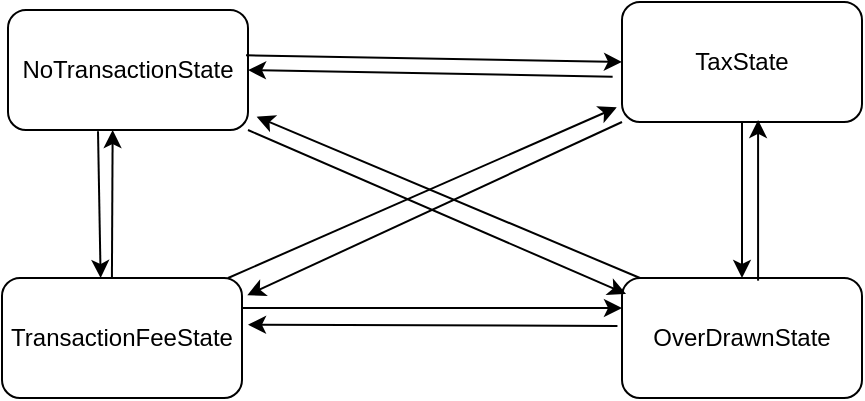 <mxfile version="20.8.16" type="device"><diagram name="第 1 页" id="LD7dwGB-QAsHBedKv0pJ"><mxGraphModel dx="1446" dy="809" grid="0" gridSize="10" guides="0" tooltips="1" connect="1" arrows="1" fold="1" page="1" pageScale="1" pageWidth="827" pageHeight="1169" math="0" shadow="0"><root><mxCell id="0"/><mxCell id="1" parent="0"/><mxCell id="TukhBagVGf6KOfZqLWNW-1" value="" style="edgeStyle=orthogonalEdgeStyle;rounded=0;orthogonalLoop=1;jettySize=auto;html=1;" edge="1" parent="1" source="emGWufj4A9RV8S8PHA7t-1" target="emGWufj4A9RV8S8PHA7t-4"><mxGeometry relative="1" as="geometry"/></mxCell><mxCell id="emGWufj4A9RV8S8PHA7t-1" value="TaxState" style="rounded=1;whiteSpace=wrap;html=1;" parent="1" vertex="1"><mxGeometry x="510" y="192" width="120" height="60" as="geometry"/></mxCell><mxCell id="emGWufj4A9RV8S8PHA7t-2" value="NoTransactionState" style="whiteSpace=wrap;html=1;rounded=1;" parent="1" vertex="1"><mxGeometry x="203" y="196" width="120" height="60" as="geometry"/></mxCell><mxCell id="emGWufj4A9RV8S8PHA7t-4" value="OverDrawnState" style="rounded=1;whiteSpace=wrap;html=1;" parent="1" vertex="1"><mxGeometry x="510" y="330" width="120" height="60" as="geometry"/></mxCell><mxCell id="emGWufj4A9RV8S8PHA7t-5" value="TransactionFeeState" style="rounded=1;whiteSpace=wrap;html=1;" parent="1" vertex="1"><mxGeometry x="200" y="330" width="120" height="60" as="geometry"/></mxCell><mxCell id="emGWufj4A9RV8S8PHA7t-6" value="" style="endArrow=classic;html=1;rounded=0;entryX=0.436;entryY=1;entryDx=0;entryDy=0;exitX=0.458;exitY=0;exitDx=0;exitDy=0;entryPerimeter=0;exitPerimeter=0;" parent="1" target="emGWufj4A9RV8S8PHA7t-2" edge="1" source="emGWufj4A9RV8S8PHA7t-5"><mxGeometry width="50" height="50" relative="1" as="geometry"><mxPoint x="320" y="330" as="sourcePoint"/><mxPoint x="360" y="270" as="targetPoint"/></mxGeometry></mxCell><mxCell id="emGWufj4A9RV8S8PHA7t-7" value="" style="endArrow=classic;html=1;rounded=0;entryX=0.411;entryY=0;entryDx=0;entryDy=0;exitX=0.375;exitY=1.011;exitDx=0;exitDy=0;exitPerimeter=0;entryPerimeter=0;" parent="1" source="emGWufj4A9RV8S8PHA7t-2" target="emGWufj4A9RV8S8PHA7t-5" edge="1"><mxGeometry width="50" height="50" relative="1" as="geometry"><mxPoint x="80" y="310" as="sourcePoint"/><mxPoint x="130" y="260" as="targetPoint"/></mxGeometry></mxCell><mxCell id="emGWufj4A9RV8S8PHA7t-11" value="" style="endArrow=classic;html=1;rounded=0;exitX=1;exitY=0.25;exitDx=0;exitDy=0;entryX=0;entryY=0.25;entryDx=0;entryDy=0;" parent="1" source="emGWufj4A9RV8S8PHA7t-5" target="emGWufj4A9RV8S8PHA7t-4" edge="1"><mxGeometry width="50" height="50" relative="1" as="geometry"><mxPoint x="370" y="380" as="sourcePoint"/><mxPoint x="420" y="330" as="targetPoint"/></mxGeometry></mxCell><mxCell id="emGWufj4A9RV8S8PHA7t-12" value="" style="endArrow=classic;html=1;rounded=0;entryX=1.025;entryY=0.389;entryDx=0;entryDy=0;exitX=-0.019;exitY=0.4;exitDx=0;exitDy=0;entryPerimeter=0;exitPerimeter=0;" parent="1" source="emGWufj4A9RV8S8PHA7t-4" target="emGWufj4A9RV8S8PHA7t-5" edge="1"><mxGeometry width="50" height="50" relative="1" as="geometry"><mxPoint x="390" y="450" as="sourcePoint"/><mxPoint x="440" y="400" as="targetPoint"/></mxGeometry></mxCell><mxCell id="TukhBagVGf6KOfZqLWNW-2" value="" style="endArrow=classic;html=1;rounded=0;exitX=0.567;exitY=0.022;exitDx=0;exitDy=0;exitPerimeter=0;entryX=0.567;entryY=0.983;entryDx=0;entryDy=0;entryPerimeter=0;" edge="1" parent="1" source="emGWufj4A9RV8S8PHA7t-4" target="emGWufj4A9RV8S8PHA7t-1"><mxGeometry width="50" height="50" relative="1" as="geometry"><mxPoint x="614" y="322" as="sourcePoint"/><mxPoint x="664" y="272" as="targetPoint"/></mxGeometry></mxCell><mxCell id="TukhBagVGf6KOfZqLWNW-3" value="" style="endArrow=classic;html=1;rounded=0;exitX=0.992;exitY=0.378;exitDx=0;exitDy=0;entryX=0;entryY=0.5;entryDx=0;entryDy=0;exitPerimeter=0;" edge="1" parent="1" source="emGWufj4A9RV8S8PHA7t-2" target="emGWufj4A9RV8S8PHA7t-1"><mxGeometry width="50" height="50" relative="1" as="geometry"><mxPoint x="400" y="254" as="sourcePoint"/><mxPoint x="450" y="204" as="targetPoint"/></mxGeometry></mxCell><mxCell id="TukhBagVGf6KOfZqLWNW-4" value="" style="endArrow=classic;html=1;rounded=0;entryX=1;entryY=0.5;entryDx=0;entryDy=0;exitX=-0.039;exitY=0.622;exitDx=0;exitDy=0;exitPerimeter=0;" edge="1" parent="1" source="emGWufj4A9RV8S8PHA7t-1" target="emGWufj4A9RV8S8PHA7t-2"><mxGeometry width="50" height="50" relative="1" as="geometry"><mxPoint x="395" y="304" as="sourcePoint"/><mxPoint x="445" y="254" as="targetPoint"/></mxGeometry></mxCell><mxCell id="TukhBagVGf6KOfZqLWNW-5" value="" style="endArrow=classic;html=1;rounded=0;exitX=0.942;exitY=0;exitDx=0;exitDy=0;exitPerimeter=0;entryX=-0.022;entryY=0.878;entryDx=0;entryDy=0;entryPerimeter=0;" edge="1" parent="1" source="emGWufj4A9RV8S8PHA7t-5" target="emGWufj4A9RV8S8PHA7t-1"><mxGeometry width="50" height="50" relative="1" as="geometry"><mxPoint x="380" y="313" as="sourcePoint"/><mxPoint x="430" y="263" as="targetPoint"/></mxGeometry></mxCell><mxCell id="TukhBagVGf6KOfZqLWNW-6" value="" style="endArrow=classic;html=1;rounded=0;entryX=1.022;entryY=0.144;entryDx=0;entryDy=0;entryPerimeter=0;exitX=0;exitY=1;exitDx=0;exitDy=0;" edge="1" parent="1" source="emGWufj4A9RV8S8PHA7t-1" target="emGWufj4A9RV8S8PHA7t-5"><mxGeometry width="50" height="50" relative="1" as="geometry"><mxPoint x="429" y="351" as="sourcePoint"/><mxPoint x="479" y="301" as="targetPoint"/></mxGeometry></mxCell><mxCell id="TukhBagVGf6KOfZqLWNW-7" value="" style="endArrow=classic;html=1;rounded=0;entryX=1.036;entryY=0.889;entryDx=0;entryDy=0;entryPerimeter=0;exitX=0.075;exitY=0;exitDx=0;exitDy=0;exitPerimeter=0;" edge="1" parent="1" source="emGWufj4A9RV8S8PHA7t-4" target="emGWufj4A9RV8S8PHA7t-2"><mxGeometry width="50" height="50" relative="1" as="geometry"><mxPoint x="402" y="309" as="sourcePoint"/><mxPoint x="452" y="259" as="targetPoint"/></mxGeometry></mxCell><mxCell id="TukhBagVGf6KOfZqLWNW-8" value="" style="endArrow=classic;html=1;rounded=0;exitX=1;exitY=1;exitDx=0;exitDy=0;entryX=0.017;entryY=0.133;entryDx=0;entryDy=0;entryPerimeter=0;" edge="1" parent="1" source="emGWufj4A9RV8S8PHA7t-2" target="emGWufj4A9RV8S8PHA7t-4"><mxGeometry width="50" height="50" relative="1" as="geometry"><mxPoint x="309" y="326" as="sourcePoint"/><mxPoint x="359" y="276" as="targetPoint"/></mxGeometry></mxCell></root></mxGraphModel></diagram></mxfile>